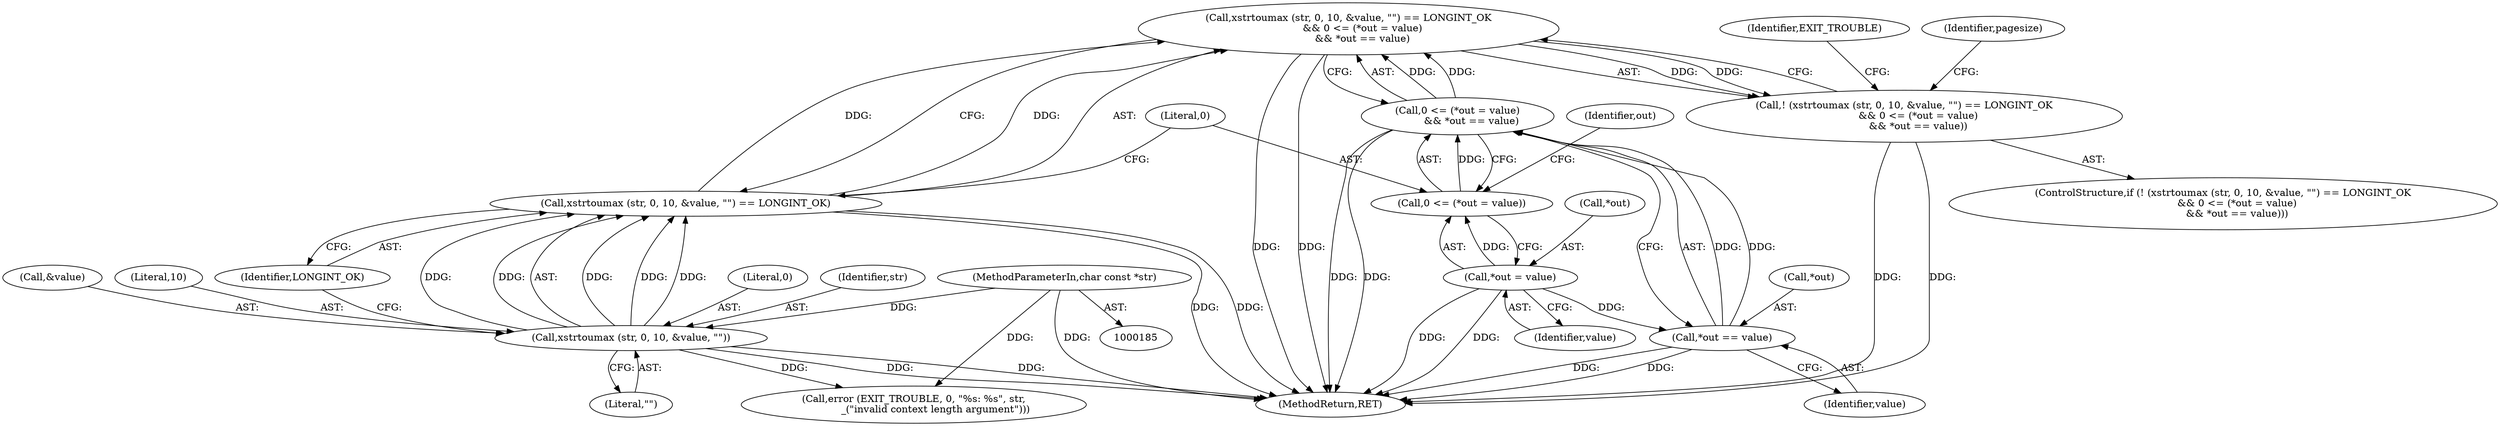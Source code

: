 digraph "1_savannah_8fcf61523644df42e1905c81bed26838e0b04f91@del" {
"1000192" [label="(Call,xstrtoumax (str, 0, 10, &value, \"\") == LONGINT_OK\n         && 0 <= (*out = value)\n         && *out == value)"];
"1000193" [label="(Call,xstrtoumax (str, 0, 10, &value, \"\") == LONGINT_OK)"];
"1000194" [label="(Call,xstrtoumax (str, 0, 10, &value, \"\"))"];
"1000186" [label="(MethodParameterIn,char const *str)"];
"1000202" [label="(Call,0 <= (*out = value)\n         && *out == value)"];
"1000203" [label="(Call,0 <= (*out = value))"];
"1000205" [label="(Call,*out = value)"];
"1000209" [label="(Call,*out == value)"];
"1000191" [label="(Call,! (xstrtoumax (str, 0, 10, &value, \"\") == LONGINT_OK\n         && 0 <= (*out = value)\n         && *out == value))"];
"1000208" [label="(Identifier,value)"];
"1000204" [label="(Literal,0)"];
"1000193" [label="(Call,xstrtoumax (str, 0, 10, &value, \"\") == LONGINT_OK)"];
"1000190" [label="(ControlStructure,if (! (xstrtoumax (str, 0, 10, &value, \"\") == LONGINT_OK\n         && 0 <= (*out = value)\n         && *out == value)))"];
"1000201" [label="(Identifier,LONGINT_OK)"];
"1000215" [label="(Identifier,EXIT_TROUBLE)"];
"1000202" [label="(Call,0 <= (*out = value)\n         && *out == value)"];
"1000192" [label="(Call,xstrtoumax (str, 0, 10, &value, \"\") == LONGINT_OK\n         && 0 <= (*out = value)\n         && *out == value)"];
"1000205" [label="(Call,*out = value)"];
"1000191" [label="(Call,! (xstrtoumax (str, 0, 10, &value, \"\") == LONGINT_OK\n         && 0 <= (*out = value)\n         && *out == value))"];
"1000214" [label="(Call,error (EXIT_TROUBLE, 0, \"%s: %s\", str,\n              _(\"invalid context length argument\")))"];
"1000196" [label="(Literal,0)"];
"1000195" [label="(Identifier,str)"];
"1000209" [label="(Call,*out == value)"];
"1000200" [label="(Literal,\"\")"];
"1001415" [label="(MethodReturn,RET)"];
"1000232" [label="(Identifier,pagesize)"];
"1000186" [label="(MethodParameterIn,char const *str)"];
"1000203" [label="(Call,0 <= (*out = value))"];
"1000212" [label="(Identifier,value)"];
"1000198" [label="(Call,&value)"];
"1000194" [label="(Call,xstrtoumax (str, 0, 10, &value, \"\"))"];
"1000197" [label="(Literal,10)"];
"1000206" [label="(Call,*out)"];
"1000210" [label="(Call,*out)"];
"1000211" [label="(Identifier,out)"];
"1000192" -> "1000191"  [label="AST: "];
"1000192" -> "1000193"  [label="CFG: "];
"1000192" -> "1000202"  [label="CFG: "];
"1000193" -> "1000192"  [label="AST: "];
"1000202" -> "1000192"  [label="AST: "];
"1000191" -> "1000192"  [label="CFG: "];
"1000192" -> "1001415"  [label="DDG: "];
"1000192" -> "1001415"  [label="DDG: "];
"1000192" -> "1000191"  [label="DDG: "];
"1000192" -> "1000191"  [label="DDG: "];
"1000193" -> "1000192"  [label="DDG: "];
"1000193" -> "1000192"  [label="DDG: "];
"1000202" -> "1000192"  [label="DDG: "];
"1000202" -> "1000192"  [label="DDG: "];
"1000193" -> "1000201"  [label="CFG: "];
"1000194" -> "1000193"  [label="AST: "];
"1000201" -> "1000193"  [label="AST: "];
"1000204" -> "1000193"  [label="CFG: "];
"1000193" -> "1001415"  [label="DDG: "];
"1000193" -> "1001415"  [label="DDG: "];
"1000194" -> "1000193"  [label="DDG: "];
"1000194" -> "1000193"  [label="DDG: "];
"1000194" -> "1000193"  [label="DDG: "];
"1000194" -> "1000193"  [label="DDG: "];
"1000194" -> "1000193"  [label="DDG: "];
"1000194" -> "1000200"  [label="CFG: "];
"1000195" -> "1000194"  [label="AST: "];
"1000196" -> "1000194"  [label="AST: "];
"1000197" -> "1000194"  [label="AST: "];
"1000198" -> "1000194"  [label="AST: "];
"1000200" -> "1000194"  [label="AST: "];
"1000201" -> "1000194"  [label="CFG: "];
"1000194" -> "1001415"  [label="DDG: "];
"1000194" -> "1001415"  [label="DDG: "];
"1000186" -> "1000194"  [label="DDG: "];
"1000194" -> "1000214"  [label="DDG: "];
"1000186" -> "1000185"  [label="AST: "];
"1000186" -> "1001415"  [label="DDG: "];
"1000186" -> "1000214"  [label="DDG: "];
"1000202" -> "1000203"  [label="CFG: "];
"1000202" -> "1000209"  [label="CFG: "];
"1000203" -> "1000202"  [label="AST: "];
"1000209" -> "1000202"  [label="AST: "];
"1000202" -> "1001415"  [label="DDG: "];
"1000202" -> "1001415"  [label="DDG: "];
"1000203" -> "1000202"  [label="DDG: "];
"1000209" -> "1000202"  [label="DDG: "];
"1000209" -> "1000202"  [label="DDG: "];
"1000203" -> "1000205"  [label="CFG: "];
"1000204" -> "1000203"  [label="AST: "];
"1000205" -> "1000203"  [label="AST: "];
"1000211" -> "1000203"  [label="CFG: "];
"1000205" -> "1000203"  [label="DDG: "];
"1000205" -> "1000208"  [label="CFG: "];
"1000206" -> "1000205"  [label="AST: "];
"1000208" -> "1000205"  [label="AST: "];
"1000205" -> "1001415"  [label="DDG: "];
"1000205" -> "1001415"  [label="DDG: "];
"1000205" -> "1000209"  [label="DDG: "];
"1000209" -> "1000212"  [label="CFG: "];
"1000210" -> "1000209"  [label="AST: "];
"1000212" -> "1000209"  [label="AST: "];
"1000209" -> "1001415"  [label="DDG: "];
"1000209" -> "1001415"  [label="DDG: "];
"1000191" -> "1000190"  [label="AST: "];
"1000215" -> "1000191"  [label="CFG: "];
"1000232" -> "1000191"  [label="CFG: "];
"1000191" -> "1001415"  [label="DDG: "];
"1000191" -> "1001415"  [label="DDG: "];
}
